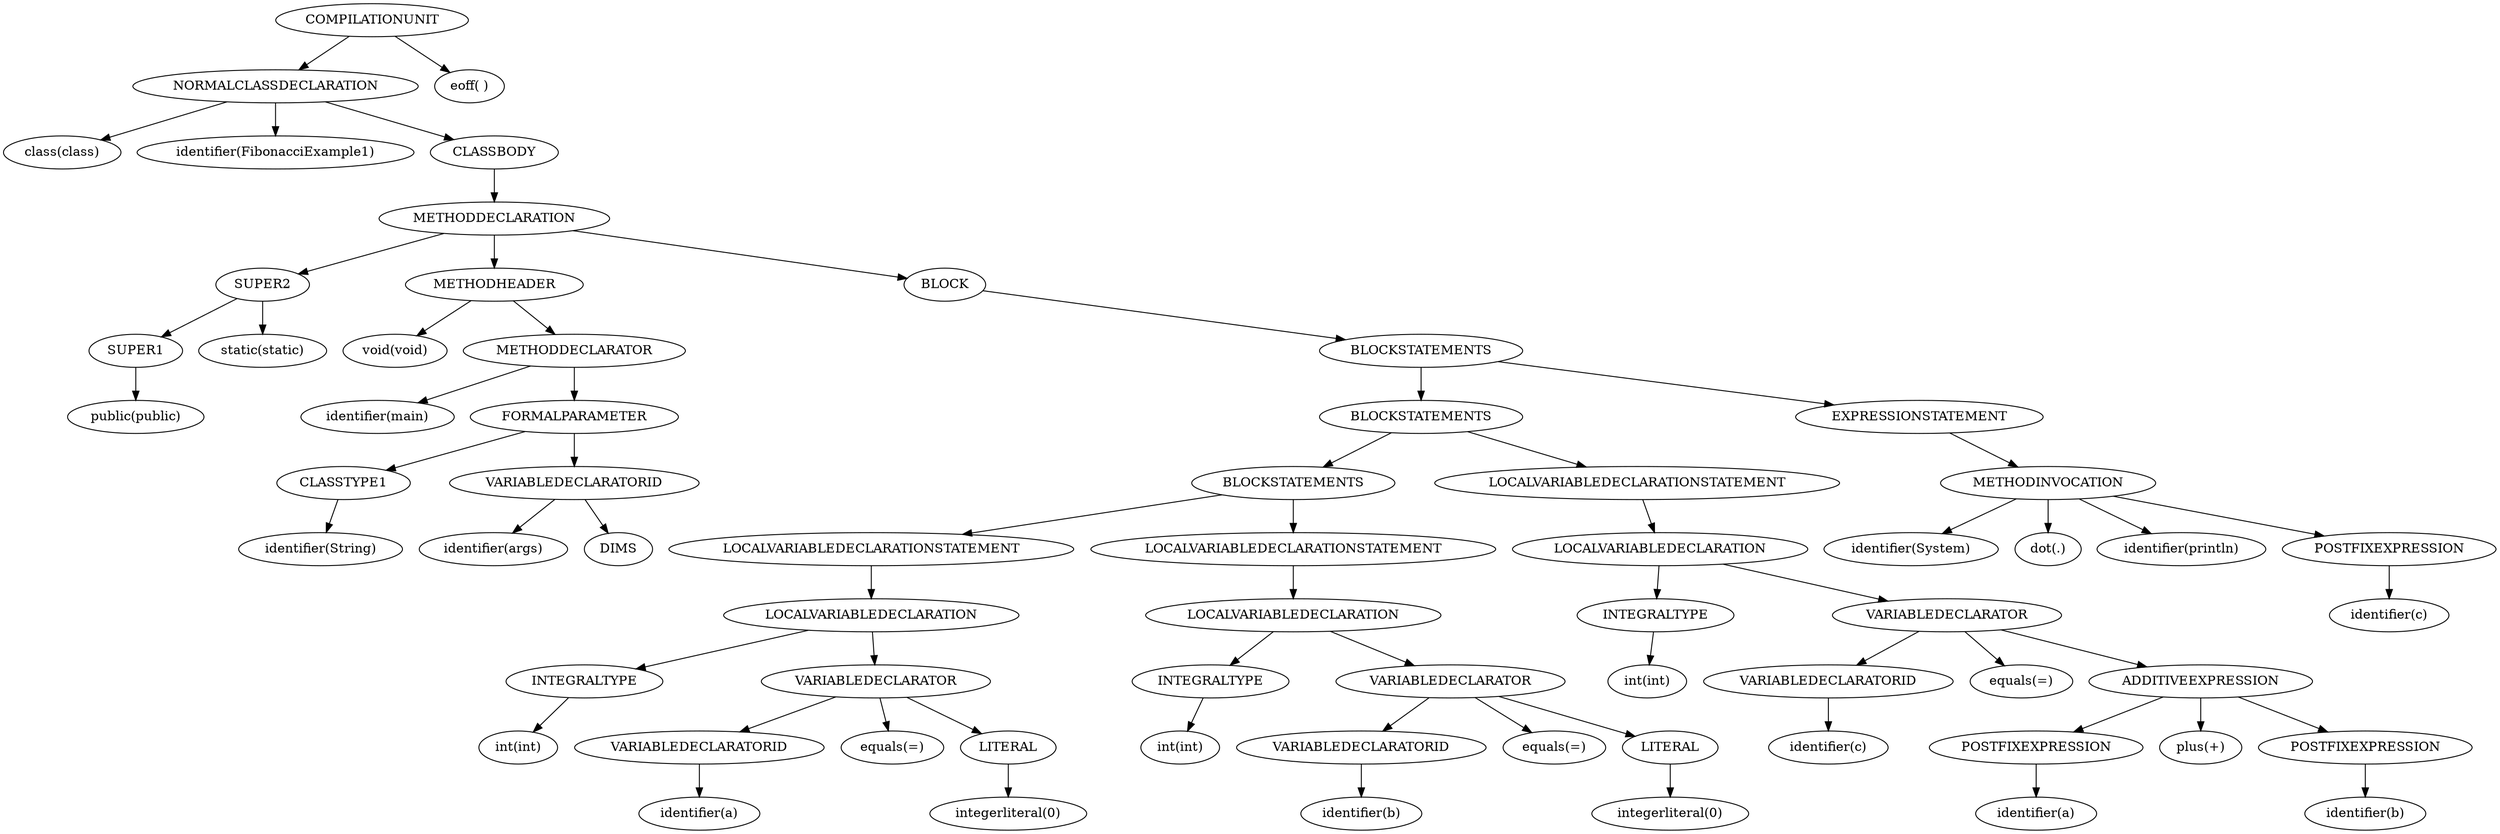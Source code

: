 digraph ASTVisual {
 ordering = out ;
10 [ label="SUPER1"]
20 [ label="public(public)"]
30 [ label="SUPER2"]
40 [ label="static(static)"]
50 [ label="CLASSTYPE1"]
60 [ label="identifier(String)"]
70 [ label="DIMS"]
80 [ label="VARIABLEDECLARATORID"]
90 [ label="identifier(args)"]
100 [ label="FORMALPARAMETER"]
110 [ label="METHODDECLARATOR"]
120 [ label="identifier(main)"]
130 [ label="METHODHEADER"]
140 [ label="void(void)"]
150 [ label="INTEGRALTYPE"]
160 [ label="int(int)"]
170 [ label="VARIABLEDECLARATORID"]
180 [ label="identifier(a)"]
190 [ label="LITERAL"]
200 [ label="integerliteral(0)"]
210 [ label="VARIABLEDECLARATOR"]
220 [ label="equals(=)"]
230 [ label="LOCALVARIABLEDECLARATION"]
240 [ label="LOCALVARIABLEDECLARATIONSTATEMENT"]
250 [ label="INTEGRALTYPE"]
260 [ label="int(int)"]
270 [ label="VARIABLEDECLARATORID"]
280 [ label="identifier(b)"]
290 [ label="LITERAL"]
300 [ label="integerliteral(0)"]
310 [ label="VARIABLEDECLARATOR"]
320 [ label="equals(=)"]
330 [ label="LOCALVARIABLEDECLARATION"]
340 [ label="LOCALVARIABLEDECLARATIONSTATEMENT"]
350 [ label="BLOCKSTATEMENTS"]
360 [ label="INTEGRALTYPE"]
370 [ label="int(int)"]
380 [ label="VARIABLEDECLARATORID"]
390 [ label="identifier(c)"]
400 [ label="POSTFIXEXPRESSION"]
410 [ label="identifier(a)"]
420 [ label="POSTFIXEXPRESSION"]
430 [ label="identifier(b)"]
440 [ label="ADDITIVEEXPRESSION"]
450 [ label="plus(+)"]
460 [ label="VARIABLEDECLARATOR"]
470 [ label="equals(=)"]
480 [ label="LOCALVARIABLEDECLARATION"]
490 [ label="LOCALVARIABLEDECLARATIONSTATEMENT"]
500 [ label="BLOCKSTATEMENTS"]
510 [ label="POSTFIXEXPRESSION"]
520 [ label="identifier(c)"]
530 [ label="METHODINVOCATION"]
540 [ label="identifier(System)"]
550 [ label="dot(.)"]
560 [ label="identifier(println)"]
570 [ label="EXPRESSIONSTATEMENT"]
580 [ label="BLOCKSTATEMENTS"]
590 [ label="BLOCK"]
600 [ label="METHODDECLARATION"]
610 [ label="CLASSBODY"]
620 [ label="NORMALCLASSDECLARATION"]
630 [ label="class(class)"]
640 [ label="identifier(FibonacciExample1)"]
650 [ label="COMPILATIONUNIT"]
660 [ label="eoff( )"]
10 -> 20[ label=""]
30 -> 10[ label=""]
30 -> 40[ label=""]
50 -> 60[ label=""]
80 -> 90[ label=""]
80 -> 70[ label=""]
100 -> 50[ label=""]
100 -> 80[ label=""]
110 -> 120[ label=""]
110 -> 100[ label=""]
130 -> 140[ label=""]
130 -> 110[ label=""]
150 -> 160[ label=""]
170 -> 180[ label=""]
190 -> 200[ label=""]
210 -> 170[ label=""]
210 -> 220[ label=""]
210 -> 190[ label=""]
230 -> 150[ label=""]
230 -> 210[ label=""]
240 -> 230[ label=""]
250 -> 260[ label=""]
270 -> 280[ label=""]
290 -> 300[ label=""]
310 -> 270[ label=""]
310 -> 320[ label=""]
310 -> 290[ label=""]
330 -> 250[ label=""]
330 -> 310[ label=""]
340 -> 330[ label=""]
350 -> 240[ label=""]
350 -> 340[ label=""]
360 -> 370[ label=""]
380 -> 390[ label=""]
400 -> 410[ label=""]
420 -> 430[ label=""]
440 -> 400[ label=""]
440 -> 450[ label=""]
440 -> 420[ label=""]
460 -> 380[ label=""]
460 -> 470[ label=""]
460 -> 440[ label=""]
480 -> 360[ label=""]
480 -> 460[ label=""]
490 -> 480[ label=""]
500 -> 350[ label=""]
500 -> 490[ label=""]
510 -> 520[ label=""]
530 -> 540[ label=""]
530 -> 550[ label=""]
530 -> 560[ label=""]
530 -> 510[ label=""]
570 -> 530[ label=""]
580 -> 500[ label=""]
580 -> 570[ label=""]
590 -> 580[ label=""]
600 -> 30[ label=""]
600 -> 130[ label=""]
600 -> 590[ label=""]
610 -> 600[ label=""]
620 -> 630[ label=""]
620 -> 640[ label=""]
620 -> 610[ label=""]
650 -> 620[ label=""]
650 -> 660[ label=""]
  }
